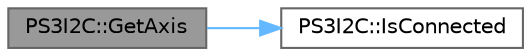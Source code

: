 digraph "PS3I2C::GetAxis"
{
 // LATEX_PDF_SIZE
  bgcolor="transparent";
  edge [fontname=Helvetica,fontsize=10,labelfontname=Helvetica,labelfontsize=10];
  node [fontname=Helvetica,fontsize=10,shape=box,height=0.2,width=0.4];
  rankdir="LR";
  Node1 [id="Node000001",label="PS3I2C::GetAxis",height=0.2,width=0.4,color="gray40", fillcolor="grey60", style="filled", fontcolor="black",tooltip=" "];
  Node1 -> Node2 [id="edge1_Node000001_Node000002",color="steelblue1",style="solid",tooltip=" "];
  Node2 [id="Node000002",label="PS3I2C::IsConnected",height=0.2,width=0.4,color="grey40", fillcolor="white", style="filled",URL="$class_p_s3_i2_c.html#a65a6d333d9fa94e0d36b9eae39692420",tooltip=" "];
}
